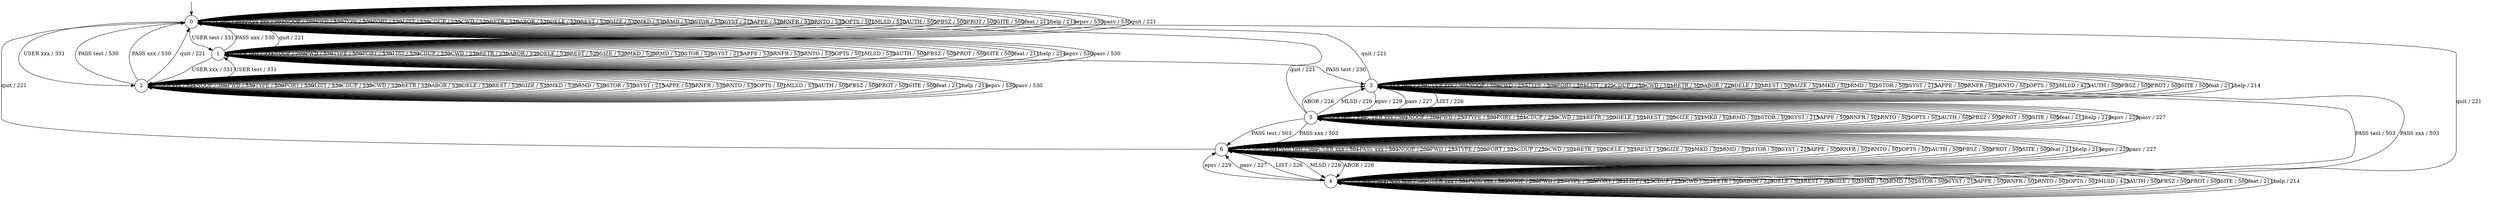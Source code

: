 digraph g {

	s0 [shape="circle" label="0"];
	s1 [shape="circle" label="1"];
	s2 [shape="circle" label="2"];
	s3 [shape="circle" label="3"];
	s4 [shape="circle" label="4"];
	s5 [shape="circle" label="5"];
	s6 [shape="circle" label="6"];
	s0 -> s1 [label="USER test / 331"];
	s0 -> s0 [label="PASS test / 503"];
	s0 -> s2 [label="USER xxx / 331"];
	s0 -> s0 [label="PASS xxx / 503"];
	s0 -> s0 [label="NOOP / 200"];
	s0 -> s0 [label="PWD / 530"];
	s0 -> s0 [label="TYPE / 500"];
	s0 -> s0 [label="PORT / 530"];
	s0 -> s0 [label="LIST / 530"];
	s0 -> s0 [label="CDUP / 530"];
	s0 -> s0 [label="CWD / 530"];
	s0 -> s0 [label="RETR / 530"];
	s0 -> s0 [label="ABOR / 530"];
	s0 -> s0 [label="DELE / 530"];
	s0 -> s0 [label="REST / 530"];
	s0 -> s0 [label="SIZE / 530"];
	s0 -> s0 [label="MKD / 530"];
	s0 -> s0 [label="RMD / 530"];
	s0 -> s0 [label="STOR / 530"];
	s0 -> s0 [label="SYST / 215"];
	s0 -> s0 [label="APPE / 530"];
	s0 -> s0 [label="RNFR / 530"];
	s0 -> s0 [label="RNTO / 530"];
	s0 -> s0 [label="OPTS / 501"];
	s0 -> s0 [label="MLSD / 530"];
	s0 -> s0 [label="AUTH / 500"];
	s0 -> s0 [label="PBSZ / 500"];
	s0 -> s0 [label="PROT / 500"];
	s0 -> s0 [label="SITE / 500"];
	s0 -> s0 [label="feat / 211"];
	s0 -> s0 [label="help / 214"];
	s0 -> s0 [label="epsv / 530"];
	s0 -> s0 [label="pasv / 530"];
	s0 -> s0 [label="quit / 221"];
	s1 -> s1 [label="USER test / 331"];
	s1 -> s3 [label="PASS test / 230"];
	s1 -> s2 [label="USER xxx / 331"];
	s1 -> s0 [label="PASS xxx / 530"];
	s1 -> s1 [label="NOOP / 200"];
	s1 -> s1 [label="PWD / 530"];
	s1 -> s1 [label="TYPE / 500"];
	s1 -> s1 [label="PORT / 530"];
	s1 -> s1 [label="LIST / 530"];
	s1 -> s1 [label="CDUP / 530"];
	s1 -> s1 [label="CWD / 530"];
	s1 -> s1 [label="RETR / 530"];
	s1 -> s1 [label="ABOR / 530"];
	s1 -> s1 [label="DELE / 530"];
	s1 -> s1 [label="REST / 530"];
	s1 -> s1 [label="SIZE / 530"];
	s1 -> s1 [label="MKD / 530"];
	s1 -> s1 [label="RMD / 530"];
	s1 -> s1 [label="STOR / 530"];
	s1 -> s1 [label="SYST / 215"];
	s1 -> s1 [label="APPE / 530"];
	s1 -> s1 [label="RNFR / 530"];
	s1 -> s1 [label="RNTO / 530"];
	s1 -> s1 [label="OPTS / 501"];
	s1 -> s1 [label="MLSD / 530"];
	s1 -> s1 [label="AUTH / 500"];
	s1 -> s1 [label="PBSZ / 500"];
	s1 -> s1 [label="PROT / 500"];
	s1 -> s1 [label="SITE / 500"];
	s1 -> s1 [label="feat / 211"];
	s1 -> s1 [label="help / 214"];
	s1 -> s1 [label="epsv / 530"];
	s1 -> s1 [label="pasv / 530"];
	s1 -> s0 [label="quit / 221"];
	s2 -> s1 [label="USER test / 331"];
	s2 -> s0 [label="PASS test / 530"];
	s2 -> s2 [label="USER xxx / 331"];
	s2 -> s0 [label="PASS xxx / 530"];
	s2 -> s2 [label="NOOP / 200"];
	s2 -> s2 [label="PWD / 530"];
	s2 -> s2 [label="TYPE / 500"];
	s2 -> s2 [label="PORT / 530"];
	s2 -> s2 [label="LIST / 530"];
	s2 -> s2 [label="CDUP / 530"];
	s2 -> s2 [label="CWD / 530"];
	s2 -> s2 [label="RETR / 530"];
	s2 -> s2 [label="ABOR / 530"];
	s2 -> s2 [label="DELE / 530"];
	s2 -> s2 [label="REST / 530"];
	s2 -> s2 [label="SIZE / 530"];
	s2 -> s2 [label="MKD / 530"];
	s2 -> s2 [label="RMD / 530"];
	s2 -> s2 [label="STOR / 530"];
	s2 -> s2 [label="SYST / 215"];
	s2 -> s2 [label="APPE / 530"];
	s2 -> s2 [label="RNFR / 530"];
	s2 -> s2 [label="RNTO / 530"];
	s2 -> s2 [label="OPTS / 501"];
	s2 -> s2 [label="MLSD / 530"];
	s2 -> s2 [label="AUTH / 500"];
	s2 -> s2 [label="PBSZ / 500"];
	s2 -> s2 [label="PROT / 500"];
	s2 -> s2 [label="SITE / 500"];
	s2 -> s2 [label="feat / 211"];
	s2 -> s2 [label="help / 214"];
	s2 -> s2 [label="epsv / 530"];
	s2 -> s2 [label="pasv / 530"];
	s2 -> s0 [label="quit / 221"];
	s3 -> s3 [label="USER test / 230"];
	s3 -> s4 [label="PASS test / 503"];
	s3 -> s3 [label="USER xxx / 501"];
	s3 -> s4 [label="PASS xxx / 503"];
	s3 -> s3 [label="NOOP / 200"];
	s3 -> s3 [label="PWD / 257"];
	s3 -> s3 [label="TYPE / 500"];
	s3 -> s3 [label="PORT / 501"];
	s3 -> s3 [label="LIST / 425"];
	s3 -> s3 [label="CDUP / 250"];
	s3 -> s3 [label="CWD / 501"];
	s3 -> s3 [label="RETR / 500"];
	s3 -> s3 [label="ABOR / 226"];
	s3 -> s3 [label="DELE / 501"];
	s3 -> s3 [label="REST / 500"];
	s3 -> s3 [label="SIZE / 501"];
	s3 -> s3 [label="MKD / 501"];
	s3 -> s3 [label="RMD / 501"];
	s3 -> s3 [label="STOR / 500"];
	s3 -> s3 [label="SYST / 215"];
	s3 -> s3 [label="APPE / 500"];
	s3 -> s3 [label="RNFR / 501"];
	s3 -> s3 [label="RNTO / 501"];
	s3 -> s3 [label="OPTS / 501"];
	s3 -> s3 [label="MLSD / 425"];
	s3 -> s3 [label="AUTH / 500"];
	s3 -> s3 [label="PBSZ / 500"];
	s3 -> s3 [label="PROT / 500"];
	s3 -> s3 [label="SITE / 500"];
	s3 -> s3 [label="feat / 211"];
	s3 -> s3 [label="help / 214"];
	s3 -> s5 [label="epsv / 229"];
	s3 -> s5 [label="pasv / 227"];
	s3 -> s0 [label="quit / 221"];
	s4 -> s4 [label="USER test / 501"];
	s4 -> s4 [label="PASS test / 503"];
	s4 -> s4 [label="USER xxx / 501"];
	s4 -> s4 [label="PASS xxx / 503"];
	s4 -> s4 [label="NOOP / 200"];
	s4 -> s4 [label="PWD / 257"];
	s4 -> s4 [label="TYPE / 500"];
	s4 -> s4 [label="PORT / 501"];
	s4 -> s4 [label="LIST / 425"];
	s4 -> s4 [label="CDUP / 250"];
	s4 -> s4 [label="CWD / 501"];
	s4 -> s4 [label="RETR / 500"];
	s4 -> s4 [label="ABOR / 226"];
	s4 -> s4 [label="DELE / 501"];
	s4 -> s4 [label="REST / 500"];
	s4 -> s4 [label="SIZE / 501"];
	s4 -> s4 [label="MKD / 501"];
	s4 -> s4 [label="RMD / 501"];
	s4 -> s4 [label="STOR / 500"];
	s4 -> s4 [label="SYST / 215"];
	s4 -> s4 [label="APPE / 500"];
	s4 -> s4 [label="RNFR / 501"];
	s4 -> s4 [label="RNTO / 501"];
	s4 -> s4 [label="OPTS / 501"];
	s4 -> s4 [label="MLSD / 425"];
	s4 -> s4 [label="AUTH / 500"];
	s4 -> s4 [label="PBSZ / 500"];
	s4 -> s4 [label="PROT / 500"];
	s4 -> s4 [label="SITE / 500"];
	s4 -> s4 [label="feat / 211"];
	s4 -> s4 [label="help / 214"];
	s4 -> s6 [label="epsv / 229"];
	s4 -> s6 [label="pasv / 227"];
	s4 -> s0 [label="quit / 221"];
	s5 -> s5 [label="USER test / 230"];
	s5 -> s6 [label="PASS test / 503"];
	s5 -> s5 [label="USER xxx / 501"];
	s5 -> s6 [label="PASS xxx / 503"];
	s5 -> s5 [label="NOOP / 200"];
	s5 -> s5 [label="PWD / 257"];
	s5 -> s5 [label="TYPE / 500"];
	s5 -> s5 [label="PORT / 501"];
	s5 -> s3 [label="LIST / 226"];
	s5 -> s5 [label="CDUP / 250"];
	s5 -> s5 [label="CWD / 501"];
	s5 -> s5 [label="RETR / 500"];
	s5 -> s3 [label="ABOR / 226"];
	s5 -> s5 [label="DELE / 501"];
	s5 -> s5 [label="REST / 500"];
	s5 -> s5 [label="SIZE / 501"];
	s5 -> s5 [label="MKD / 501"];
	s5 -> s5 [label="RMD / 501"];
	s5 -> s5 [label="STOR / 500"];
	s5 -> s5 [label="SYST / 215"];
	s5 -> s5 [label="APPE / 500"];
	s5 -> s5 [label="RNFR / 501"];
	s5 -> s5 [label="RNTO / 501"];
	s5 -> s5 [label="OPTS / 501"];
	s5 -> s3 [label="MLSD / 226"];
	s5 -> s5 [label="AUTH / 500"];
	s5 -> s5 [label="PBSZ / 500"];
	s5 -> s5 [label="PROT / 500"];
	s5 -> s5 [label="SITE / 500"];
	s5 -> s5 [label="feat / 211"];
	s5 -> s5 [label="help / 214"];
	s5 -> s5 [label="epsv / 229"];
	s5 -> s5 [label="pasv / 227"];
	s5 -> s0 [label="quit / 221"];
	s6 -> s6 [label="USER test / 501"];
	s6 -> s6 [label="PASS test / 503"];
	s6 -> s6 [label="USER xxx / 501"];
	s6 -> s6 [label="PASS xxx / 503"];
	s6 -> s6 [label="NOOP / 200"];
	s6 -> s6 [label="PWD / 257"];
	s6 -> s6 [label="TYPE / 500"];
	s6 -> s6 [label="PORT / 501"];
	s6 -> s4 [label="LIST / 226"];
	s6 -> s6 [label="CDUP / 250"];
	s6 -> s6 [label="CWD / 501"];
	s6 -> s6 [label="RETR / 500"];
	s6 -> s4 [label="ABOR / 226"];
	s6 -> s6 [label="DELE / 501"];
	s6 -> s6 [label="REST / 500"];
	s6 -> s6 [label="SIZE / 501"];
	s6 -> s6 [label="MKD / 501"];
	s6 -> s6 [label="RMD / 501"];
	s6 -> s6 [label="STOR / 500"];
	s6 -> s6 [label="SYST / 215"];
	s6 -> s6 [label="APPE / 500"];
	s6 -> s6 [label="RNFR / 501"];
	s6 -> s6 [label="RNTO / 501"];
	s6 -> s6 [label="OPTS / 501"];
	s6 -> s4 [label="MLSD / 226"];
	s6 -> s6 [label="AUTH / 500"];
	s6 -> s6 [label="PBSZ / 500"];
	s6 -> s6 [label="PROT / 500"];
	s6 -> s6 [label="SITE / 500"];
	s6 -> s6 [label="feat / 211"];
	s6 -> s6 [label="help / 214"];
	s6 -> s6 [label="epsv / 229"];
	s6 -> s6 [label="pasv / 227"];
	s6 -> s0 [label="quit / 221"];

__start0 [label="" shape="none" width="0" height="0"];
__start0 -> s0;

}
